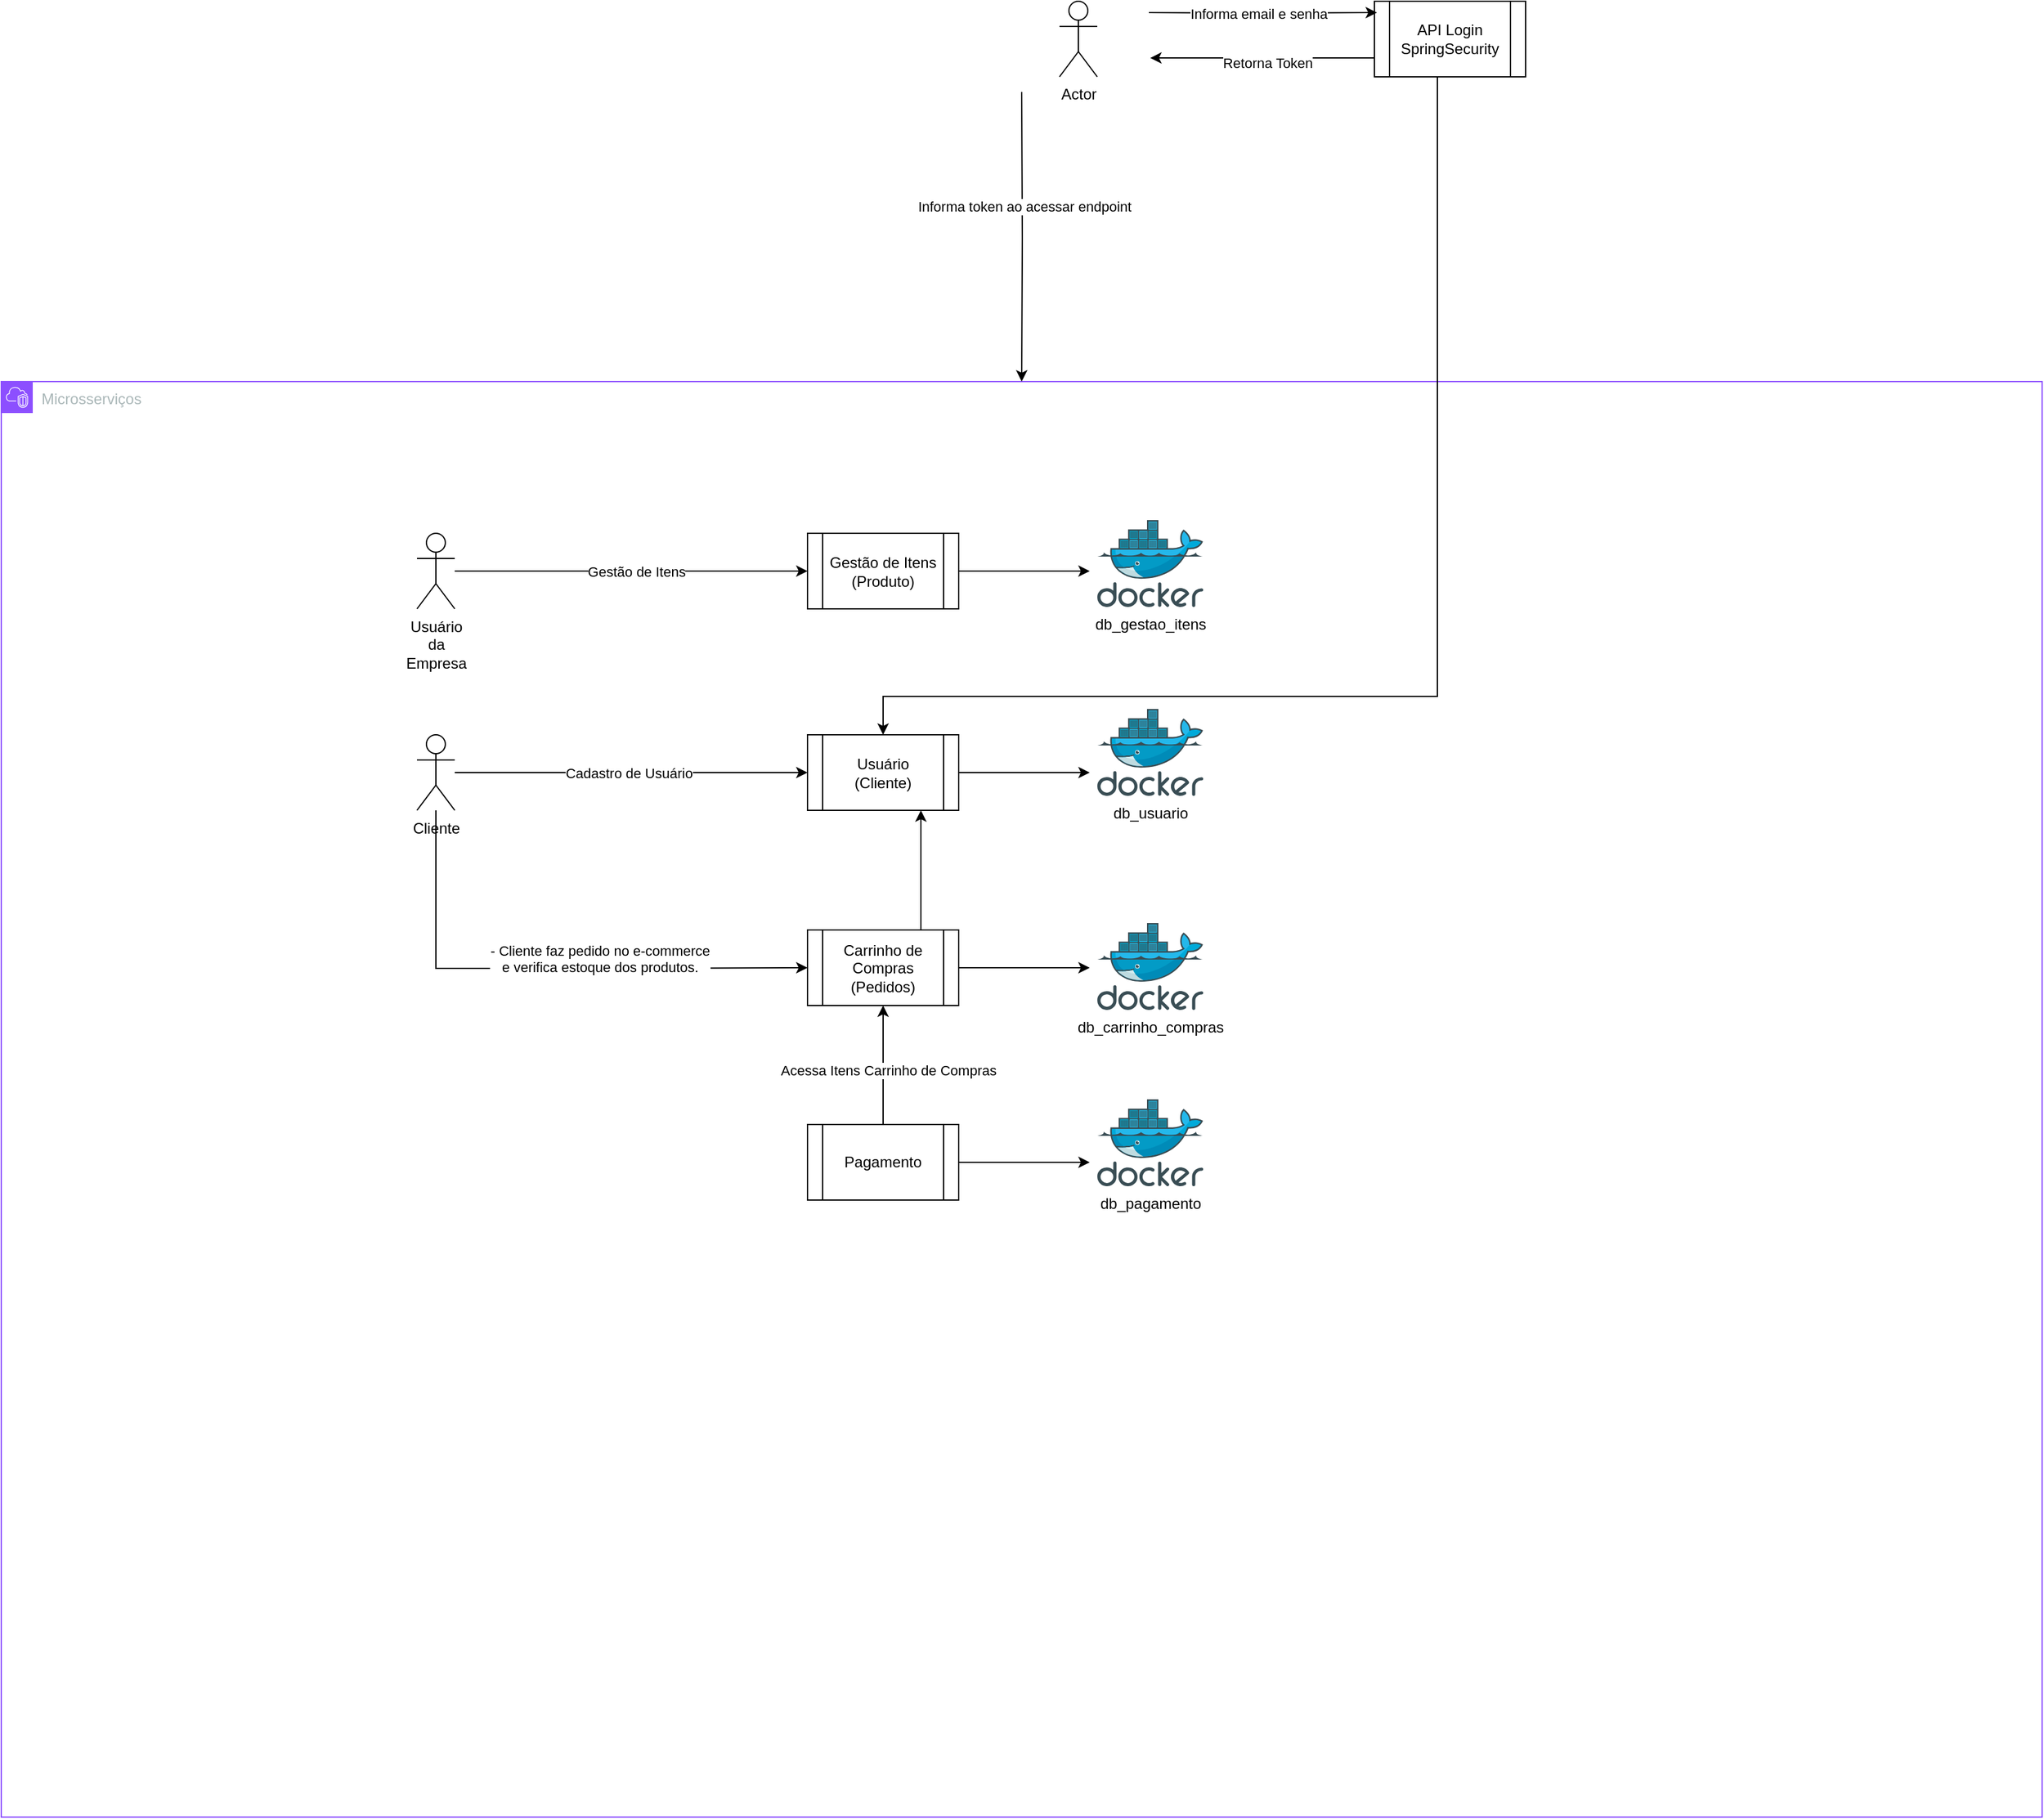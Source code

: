 <mxfile version="24.2.5" type="device">
  <diagram name="Página-1" id="X4yGat1UL4yKTtZNy6NT">
    <mxGraphModel dx="1853" dy="743" grid="1" gridSize="10" guides="1" tooltips="1" connect="1" arrows="1" fold="1" page="1" pageScale="1" pageWidth="827" pageHeight="1169" math="0" shadow="0">
      <root>
        <mxCell id="0" />
        <mxCell id="1" parent="0" />
        <mxCell id="GviSDebqHvodrFMelNdd-66" style="edgeStyle=orthogonalEdgeStyle;rounded=0;orthogonalLoop=1;jettySize=auto;html=1;entryX=0;entryY=0.5;entryDx=0;entryDy=0;" parent="1" source="GviSDebqHvodrFMelNdd-61" target="GviSDebqHvodrFMelNdd-79" edge="1">
          <mxGeometry relative="1" as="geometry">
            <mxPoint x="240" y="600.5" as="targetPoint" />
          </mxGeometry>
        </mxCell>
        <mxCell id="GviSDebqHvodrFMelNdd-67" value="Gestão de Itens" style="edgeLabel;html=1;align=center;verticalAlign=middle;resizable=0;points=[];" parent="GviSDebqHvodrFMelNdd-66" vertex="1" connectable="0">
          <mxGeometry x="-0.295" y="2" relative="1" as="geometry">
            <mxPoint x="45" y="2" as="offset" />
          </mxGeometry>
        </mxCell>
        <mxCell id="GviSDebqHvodrFMelNdd-61" value="Usuário&lt;div&gt;da&lt;/div&gt;&lt;div&gt;Empresa&lt;/div&gt;" style="shape=umlActor;verticalLabelPosition=bottom;verticalAlign=top;html=1;outlineConnect=0;" parent="1" vertex="1">
          <mxGeometry x="-60" y="570.5" width="30" height="60" as="geometry" />
        </mxCell>
        <mxCell id="GviSDebqHvodrFMelNdd-83" value="" style="edgeStyle=orthogonalEdgeStyle;rounded=0;orthogonalLoop=1;jettySize=auto;html=1;" parent="1" source="GviSDebqHvodrFMelNdd-79" edge="1">
          <mxGeometry relative="1" as="geometry">
            <mxPoint x="474.0" y="600.5" as="targetPoint" />
          </mxGeometry>
        </mxCell>
        <mxCell id="GviSDebqHvodrFMelNdd-79" value="Gestão de Itens&lt;div&gt;(Produto)&lt;/div&gt;" style="shape=process;whiteSpace=wrap;html=1;backgroundOutline=1;" parent="1" vertex="1">
          <mxGeometry x="250" y="570.5" width="120" height="60" as="geometry" />
        </mxCell>
        <mxCell id="GviSDebqHvodrFMelNdd-84" style="edgeStyle=orthogonalEdgeStyle;rounded=0;orthogonalLoop=1;jettySize=auto;html=1;entryX=0;entryY=0.5;entryDx=0;entryDy=0;" parent="1" source="GviSDebqHvodrFMelNdd-86" target="GviSDebqHvodrFMelNdd-88" edge="1">
          <mxGeometry relative="1" as="geometry">
            <mxPoint x="240" y="760.5" as="targetPoint" />
          </mxGeometry>
        </mxCell>
        <mxCell id="GviSDebqHvodrFMelNdd-85" value="Cadastro de Usuário" style="edgeLabel;html=1;align=center;verticalAlign=middle;resizable=0;points=[];" parent="GviSDebqHvodrFMelNdd-84" vertex="1" connectable="0">
          <mxGeometry x="-0.295" y="2" relative="1" as="geometry">
            <mxPoint x="39" y="2" as="offset" />
          </mxGeometry>
        </mxCell>
        <mxCell id="GviSDebqHvodrFMelNdd-98" style="edgeStyle=orthogonalEdgeStyle;rounded=0;orthogonalLoop=1;jettySize=auto;html=1;entryX=0;entryY=0.5;entryDx=0;entryDy=0;" parent="1" source="GviSDebqHvodrFMelNdd-86" target="GviSDebqHvodrFMelNdd-96" edge="1">
          <mxGeometry relative="1" as="geometry">
            <Array as="points">
              <mxPoint x="-45" y="916" />
              <mxPoint x="110" y="916" />
            </Array>
          </mxGeometry>
        </mxCell>
        <mxCell id="GviSDebqHvodrFMelNdd-99" value="- Cliente faz pedido no e-commerce&lt;div&gt;e verifica estoque dos produtos.&lt;/div&gt;&lt;div&gt;&lt;br&gt;&lt;/div&gt;" style="edgeLabel;html=1;align=center;verticalAlign=middle;resizable=0;points=[];" parent="GviSDebqHvodrFMelNdd-98" vertex="1" connectable="0">
          <mxGeometry x="0.212" y="1" relative="1" as="geometry">
            <mxPoint as="offset" />
          </mxGeometry>
        </mxCell>
        <mxCell id="GviSDebqHvodrFMelNdd-86" value="Cliente" style="shape=umlActor;verticalLabelPosition=bottom;verticalAlign=top;html=1;outlineConnect=0;" parent="1" vertex="1">
          <mxGeometry x="-60" y="730.5" width="30" height="60" as="geometry" />
        </mxCell>
        <mxCell id="GviSDebqHvodrFMelNdd-87" value="" style="edgeStyle=orthogonalEdgeStyle;rounded=0;orthogonalLoop=1;jettySize=auto;html=1;" parent="1" source="GviSDebqHvodrFMelNdd-88" edge="1">
          <mxGeometry relative="1" as="geometry">
            <mxPoint x="474.0" y="760.5" as="targetPoint" />
          </mxGeometry>
        </mxCell>
        <mxCell id="GviSDebqHvodrFMelNdd-88" value="Usuário&lt;div&gt;(Cliente)&lt;/div&gt;" style="shape=process;whiteSpace=wrap;html=1;backgroundOutline=1;" parent="1" vertex="1">
          <mxGeometry x="250" y="730.5" width="120" height="60" as="geometry" />
        </mxCell>
        <mxCell id="GviSDebqHvodrFMelNdd-95" value="" style="edgeStyle=orthogonalEdgeStyle;rounded=0;orthogonalLoop=1;jettySize=auto;html=1;" parent="1" source="GviSDebqHvodrFMelNdd-96" edge="1">
          <mxGeometry relative="1" as="geometry">
            <mxPoint x="474.0" y="915.5" as="targetPoint" />
          </mxGeometry>
        </mxCell>
        <mxCell id="7g0iQvHUmDkomxm3N5RD-30" style="edgeStyle=orthogonalEdgeStyle;rounded=0;orthogonalLoop=1;jettySize=auto;html=1;exitX=0.75;exitY=0;exitDx=0;exitDy=0;entryX=0.75;entryY=1;entryDx=0;entryDy=0;" parent="1" source="GviSDebqHvodrFMelNdd-96" target="GviSDebqHvodrFMelNdd-88" edge="1">
          <mxGeometry relative="1" as="geometry" />
        </mxCell>
        <mxCell id="GviSDebqHvodrFMelNdd-96" value="Carrinho de Compras&lt;div&gt;(Pedidos)&lt;/div&gt;" style="shape=process;whiteSpace=wrap;html=1;backgroundOutline=1;" parent="1" vertex="1">
          <mxGeometry x="250" y="885.5" width="120" height="60" as="geometry" />
        </mxCell>
        <mxCell id="7g0iQvHUmDkomxm3N5RD-13" value="Microsserviços" style="points=[[0,0],[0.25,0],[0.5,0],[0.75,0],[1,0],[1,0.25],[1,0.5],[1,0.75],[1,1],[0.75,1],[0.5,1],[0.25,1],[0,1],[0,0.75],[0,0.5],[0,0.25]];outlineConnect=0;gradientColor=none;html=1;whiteSpace=wrap;fontSize=12;fontStyle=0;container=1;pointerEvents=0;collapsible=0;recursiveResize=0;shape=mxgraph.aws4.group;grIcon=mxgraph.aws4.group_vpc2;strokeColor=#8C4FFF;fillColor=none;verticalAlign=top;align=left;spacingLeft=30;fontColor=#AAB7B8;dashed=0;" parent="1" vertex="1">
          <mxGeometry x="-390" y="450" width="1620" height="1140" as="geometry" />
        </mxCell>
        <mxCell id="7g0iQvHUmDkomxm3N5RD-69" style="edgeStyle=orthogonalEdgeStyle;rounded=0;orthogonalLoop=1;jettySize=auto;html=1;" parent="7g0iQvHUmDkomxm3N5RD-13" source="7g0iQvHUmDkomxm3N5RD-65" edge="1">
          <mxGeometry relative="1" as="geometry">
            <mxPoint x="864.0" y="620" as="targetPoint" />
          </mxGeometry>
        </mxCell>
        <mxCell id="7g0iQvHUmDkomxm3N5RD-65" value="Pagamento" style="shape=process;whiteSpace=wrap;html=1;backgroundOutline=1;" parent="7g0iQvHUmDkomxm3N5RD-13" vertex="1">
          <mxGeometry x="640" y="590" width="120" height="60" as="geometry" />
        </mxCell>
        <mxCell id="7g0iQvHUmDkomxm3N5RD-73" value="db_gestao_itens" style="image;sketch=0;aspect=fixed;html=1;points=[];align=center;fontSize=12;image=img/lib/mscae/Docker.svg;" parent="7g0iQvHUmDkomxm3N5RD-13" vertex="1">
          <mxGeometry x="870" y="110" width="84.15" height="69" as="geometry" />
        </mxCell>
        <mxCell id="7g0iQvHUmDkomxm3N5RD-74" value="db_usuario" style="image;sketch=0;aspect=fixed;html=1;points=[];align=center;fontSize=12;image=img/lib/mscae/Docker.svg;" parent="7g0iQvHUmDkomxm3N5RD-13" vertex="1">
          <mxGeometry x="870" y="260" width="84.15" height="69" as="geometry" />
        </mxCell>
        <mxCell id="7g0iQvHUmDkomxm3N5RD-75" value="db_carrinho_compras" style="image;sketch=0;aspect=fixed;html=1;points=[];align=center;fontSize=12;image=img/lib/mscae/Docker.svg;" parent="7g0iQvHUmDkomxm3N5RD-13" vertex="1">
          <mxGeometry x="870" y="430" width="84.15" height="69" as="geometry" />
        </mxCell>
        <mxCell id="7g0iQvHUmDkomxm3N5RD-77" value="db_pagamento" style="image;sketch=0;aspect=fixed;html=1;points=[];align=center;fontSize=12;image=img/lib/mscae/Docker.svg;" parent="7g0iQvHUmDkomxm3N5RD-13" vertex="1">
          <mxGeometry x="870" y="570" width="84.15" height="69" as="geometry" />
        </mxCell>
        <mxCell id="7g0iQvHUmDkomxm3N5RD-63" style="edgeStyle=orthogonalEdgeStyle;rounded=0;orthogonalLoop=1;jettySize=auto;html=1;" parent="1" target="7g0iQvHUmDkomxm3N5RD-13" edge="1">
          <mxGeometry relative="1" as="geometry">
            <mxPoint x="420" y="220" as="sourcePoint" />
          </mxGeometry>
        </mxCell>
        <mxCell id="7g0iQvHUmDkomxm3N5RD-64" value="Informa token ao acessar endpoint" style="edgeLabel;html=1;align=center;verticalAlign=middle;resizable=0;points=[];" parent="7g0iQvHUmDkomxm3N5RD-63" vertex="1" connectable="0">
          <mxGeometry x="-0.209" y="1" relative="1" as="geometry">
            <mxPoint as="offset" />
          </mxGeometry>
        </mxCell>
        <mxCell id="7g0iQvHUmDkomxm3N5RD-71" style="edgeStyle=orthogonalEdgeStyle;rounded=0;orthogonalLoop=1;jettySize=auto;html=1;" parent="1" source="7g0iQvHUmDkomxm3N5RD-50" target="GviSDebqHvodrFMelNdd-88" edge="1">
          <mxGeometry relative="1" as="geometry">
            <Array as="points">
              <mxPoint x="750" y="700" />
              <mxPoint x="310" y="700" />
            </Array>
          </mxGeometry>
        </mxCell>
        <mxCell id="7g0iQvHUmDkomxm3N5RD-50" value="API Login&lt;div&gt;SpringSecurity&lt;/div&gt;" style="shape=process;whiteSpace=wrap;html=1;backgroundOutline=1;" parent="1" vertex="1">
          <mxGeometry x="700" y="148" width="120" height="60" as="geometry" />
        </mxCell>
        <mxCell id="7g0iQvHUmDkomxm3N5RD-57" style="edgeStyle=orthogonalEdgeStyle;rounded=0;orthogonalLoop=1;jettySize=auto;html=1;exitX=1;exitY=0.25;exitDx=0;exitDy=0;entryX=0.017;entryY=0.15;entryDx=0;entryDy=0;entryPerimeter=0;" parent="1" target="7g0iQvHUmDkomxm3N5RD-50" edge="1">
          <mxGeometry relative="1" as="geometry">
            <mxPoint x="521" y="157" as="sourcePoint" />
          </mxGeometry>
        </mxCell>
        <mxCell id="7g0iQvHUmDkomxm3N5RD-58" value="Informa email e senha" style="edgeLabel;html=1;align=center;verticalAlign=middle;resizable=0;points=[];" parent="7g0iQvHUmDkomxm3N5RD-57" vertex="1" connectable="0">
          <mxGeometry x="-0.044" relative="1" as="geometry">
            <mxPoint as="offset" />
          </mxGeometry>
        </mxCell>
        <mxCell id="7g0iQvHUmDkomxm3N5RD-59" style="edgeStyle=orthogonalEdgeStyle;rounded=0;orthogonalLoop=1;jettySize=auto;html=1;exitX=0;exitY=0.75;exitDx=0;exitDy=0;entryX=1.005;entryY=0.679;entryDx=0;entryDy=0;entryPerimeter=0;" parent="1" source="7g0iQvHUmDkomxm3N5RD-50" edge="1">
          <mxGeometry relative="1" as="geometry">
            <mxPoint x="522.01" y="193.036" as="targetPoint" />
          </mxGeometry>
        </mxCell>
        <mxCell id="7g0iQvHUmDkomxm3N5RD-60" value="Retorna Token" style="edgeLabel;html=1;align=center;verticalAlign=middle;resizable=0;points=[];" parent="7g0iQvHUmDkomxm3N5RD-59" vertex="1" connectable="0">
          <mxGeometry x="-0.05" y="4" relative="1" as="geometry">
            <mxPoint as="offset" />
          </mxGeometry>
        </mxCell>
        <mxCell id="7g0iQvHUmDkomxm3N5RD-67" style="edgeStyle=orthogonalEdgeStyle;rounded=0;orthogonalLoop=1;jettySize=auto;html=1;entryX=0.5;entryY=1;entryDx=0;entryDy=0;" parent="1" source="7g0iQvHUmDkomxm3N5RD-65" target="GviSDebqHvodrFMelNdd-96" edge="1">
          <mxGeometry relative="1" as="geometry" />
        </mxCell>
        <mxCell id="7g0iQvHUmDkomxm3N5RD-68" value="Acessa Itens Carrinho de Compras" style="edgeLabel;html=1;align=center;verticalAlign=middle;resizable=0;points=[];" parent="7g0iQvHUmDkomxm3N5RD-67" vertex="1" connectable="0">
          <mxGeometry x="-0.076" y="-4" relative="1" as="geometry">
            <mxPoint as="offset" />
          </mxGeometry>
        </mxCell>
        <mxCell id="7g0iQvHUmDkomxm3N5RD-72" value="Actor" style="shape=umlActor;verticalLabelPosition=bottom;verticalAlign=top;html=1;outlineConnect=0;" parent="1" vertex="1">
          <mxGeometry x="450" y="148" width="30" height="60" as="geometry" />
        </mxCell>
      </root>
    </mxGraphModel>
  </diagram>
</mxfile>
